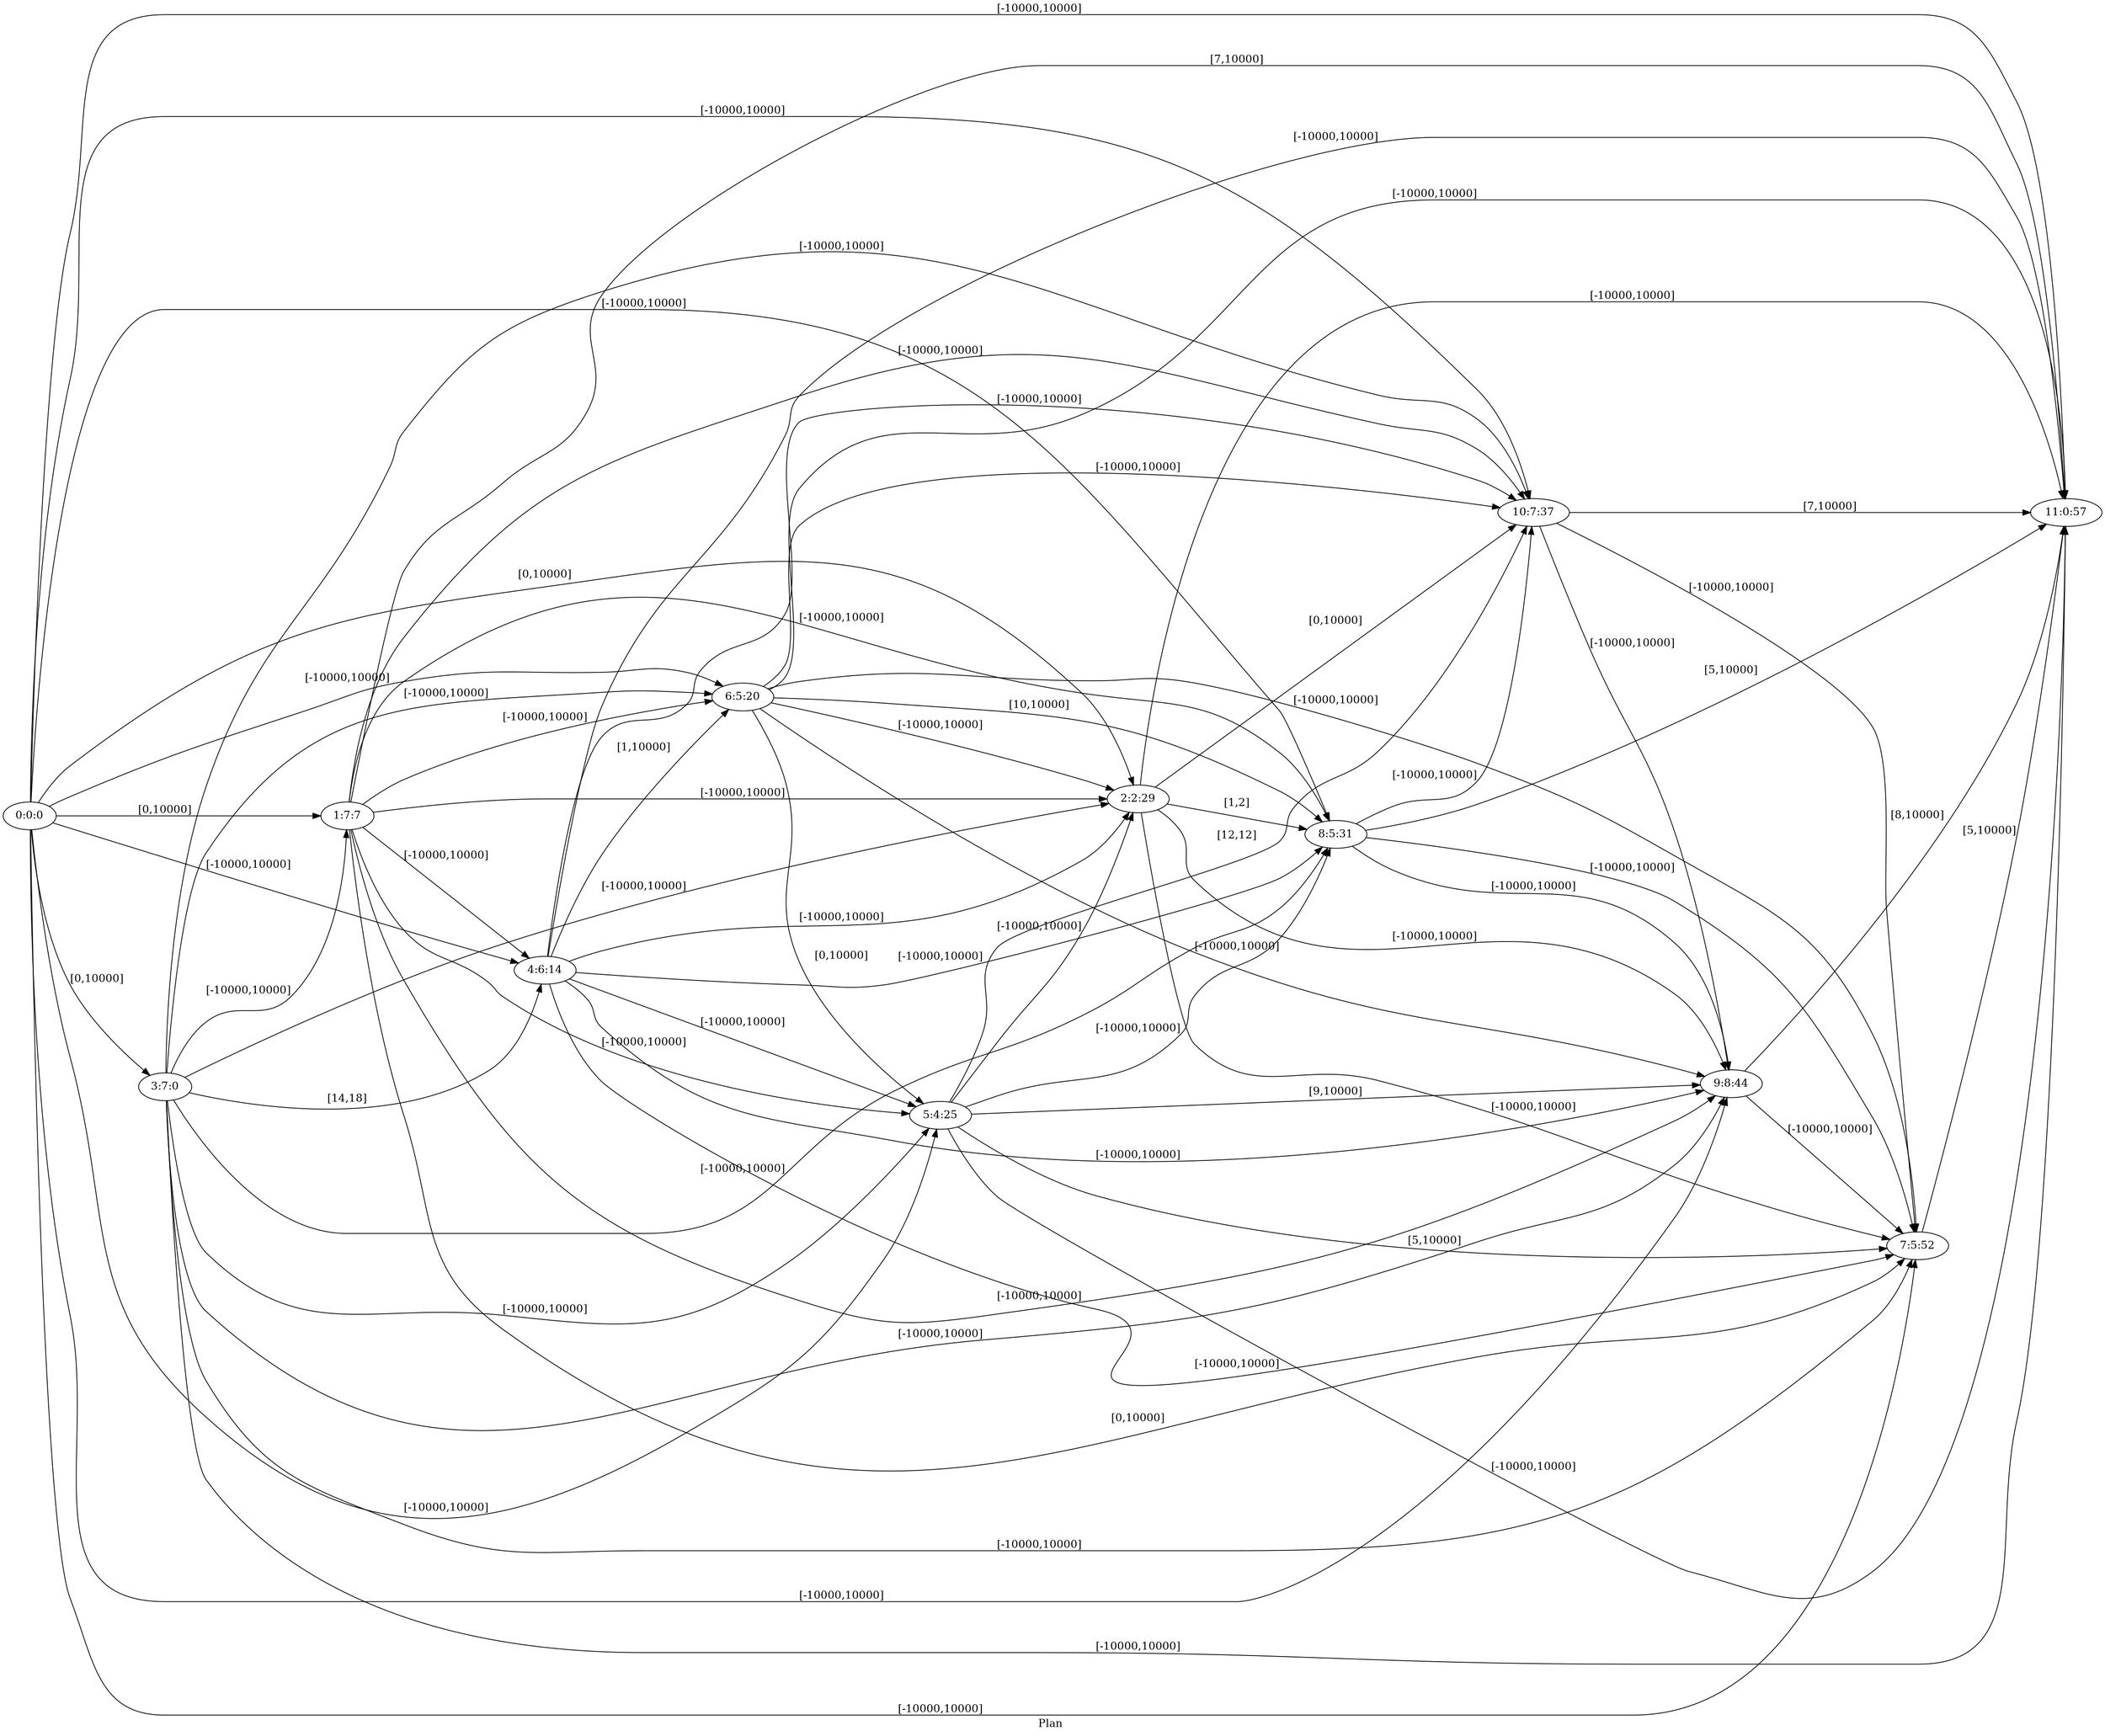 digraph G {
 rankdir = LR;
 nodesep = .45; 
 size = 30;
label="Plan ";
 fldt = 0.515476;
"0:0:0"->"1:7:7"[ label = "[0,10000]"];
"0:0:0"->"2:2:29"[ label = "[0,10000]"];
"0:0:0"->"3:7:0"[ label = "[0,10000]"];
"0:0:0"->"4:6:14"[ label = "[-10000,10000]"];
"0:0:0"->"5:4:25"[ label = "[-10000,10000]"];
"0:0:0"->"6:5:20"[ label = "[-10000,10000]"];
"0:0:0"->"7:5:52"[ label = "[-10000,10000]"];
"0:0:0"->"8:5:31"[ label = "[-10000,10000]"];
"0:0:0"->"9:8:44"[ label = "[-10000,10000]"];
"0:0:0"->"10:7:37"[ label = "[-10000,10000]"];
"0:0:0"->"11:0:57"[ label = "[-10000,10000]"];
"1:7:7"->"2:2:29"[ label = "[-10000,10000]"];
"1:7:7"->"4:6:14"[ label = "[-10000,10000]"];
"1:7:7"->"5:4:25"[ label = "[-10000,10000]"];
"1:7:7"->"6:5:20"[ label = "[-10000,10000]"];
"1:7:7"->"7:5:52"[ label = "[0,10000]"];
"1:7:7"->"8:5:31"[ label = "[-10000,10000]"];
"1:7:7"->"9:8:44"[ label = "[-10000,10000]"];
"1:7:7"->"10:7:37"[ label = "[-10000,10000]"];
"1:7:7"->"11:0:57"[ label = "[7,10000]"];
"2:2:29"->"7:5:52"[ label = "[-10000,10000]"];
"2:2:29"->"8:5:31"[ label = "[1,2]"];
"2:2:29"->"9:8:44"[ label = "[-10000,10000]"];
"2:2:29"->"10:7:37"[ label = "[0,10000]"];
"2:2:29"->"11:0:57"[ label = "[-10000,10000]"];
"3:7:0"->"1:7:7"[ label = "[-10000,10000]"];
"3:7:0"->"2:2:29"[ label = "[-10000,10000]"];
"3:7:0"->"4:6:14"[ label = "[14,18]"];
"3:7:0"->"5:4:25"[ label = "[-10000,10000]"];
"3:7:0"->"6:5:20"[ label = "[-10000,10000]"];
"3:7:0"->"7:5:52"[ label = "[-10000,10000]"];
"3:7:0"->"8:5:31"[ label = "[-10000,10000]"];
"3:7:0"->"9:8:44"[ label = "[-10000,10000]"];
"3:7:0"->"10:7:37"[ label = "[-10000,10000]"];
"3:7:0"->"11:0:57"[ label = "[-10000,10000]"];
"4:6:14"->"2:2:29"[ label = "[-10000,10000]"];
"4:6:14"->"5:4:25"[ label = "[-10000,10000]"];
"4:6:14"->"6:5:20"[ label = "[1,10000]"];
"4:6:14"->"7:5:52"[ label = "[-10000,10000]"];
"4:6:14"->"8:5:31"[ label = "[-10000,10000]"];
"4:6:14"->"9:8:44"[ label = "[-10000,10000]"];
"4:6:14"->"10:7:37"[ label = "[-10000,10000]"];
"4:6:14"->"11:0:57"[ label = "[-10000,10000]"];
"5:4:25"->"2:2:29"[ label = "[-10000,10000]"];
"5:4:25"->"7:5:52"[ label = "[5,10000]"];
"5:4:25"->"8:5:31"[ label = "[-10000,10000]"];
"5:4:25"->"9:8:44"[ label = "[9,10000]"];
"5:4:25"->"10:7:37"[ label = "[12,12]"];
"5:4:25"->"11:0:57"[ label = "[-10000,10000]"];
"6:5:20"->"2:2:29"[ label = "[-10000,10000]"];
"6:5:20"->"5:4:25"[ label = "[0,10000]"];
"6:5:20"->"7:5:52"[ label = "[-10000,10000]"];
"6:5:20"->"8:5:31"[ label = "[10,10000]"];
"6:5:20"->"9:8:44"[ label = "[-10000,10000]"];
"6:5:20"->"10:7:37"[ label = "[-10000,10000]"];
"6:5:20"->"11:0:57"[ label = "[-10000,10000]"];
"7:5:52"->"11:0:57"[ label = "[5,10000]"];
"8:5:31"->"7:5:52"[ label = "[-10000,10000]"];
"8:5:31"->"9:8:44"[ label = "[-10000,10000]"];
"8:5:31"->"10:7:37"[ label = "[-10000,10000]"];
"8:5:31"->"11:0:57"[ label = "[5,10000]"];
"9:8:44"->"7:5:52"[ label = "[-10000,10000]"];
"9:8:44"->"11:0:57"[ label = "[8,10000]"];
"10:7:37"->"7:5:52"[ label = "[-10000,10000]"];
"10:7:37"->"9:8:44"[ label = "[-10000,10000]"];
"10:7:37"->"11:0:57"[ label = "[7,10000]"];
}
